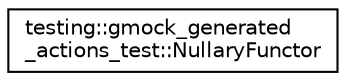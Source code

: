 digraph "Graphical Class Hierarchy"
{
  edge [fontname="Helvetica",fontsize="10",labelfontname="Helvetica",labelfontsize="10"];
  node [fontname="Helvetica",fontsize="10",shape=record];
  rankdir="LR";
  Node0 [label="testing::gmock_generated\l_actions_test::NullaryFunctor",height=0.2,width=0.4,color="black", fillcolor="white", style="filled",URL="$classtesting_1_1gmock__generated__actions__test_1_1NullaryFunctor.html"];
}
